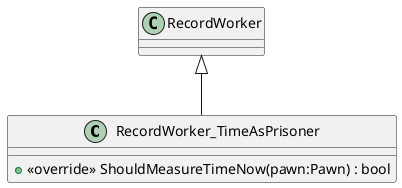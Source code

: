 @startuml
class RecordWorker_TimeAsPrisoner {
    + <<override>> ShouldMeasureTimeNow(pawn:Pawn) : bool
}
RecordWorker <|-- RecordWorker_TimeAsPrisoner
@enduml
